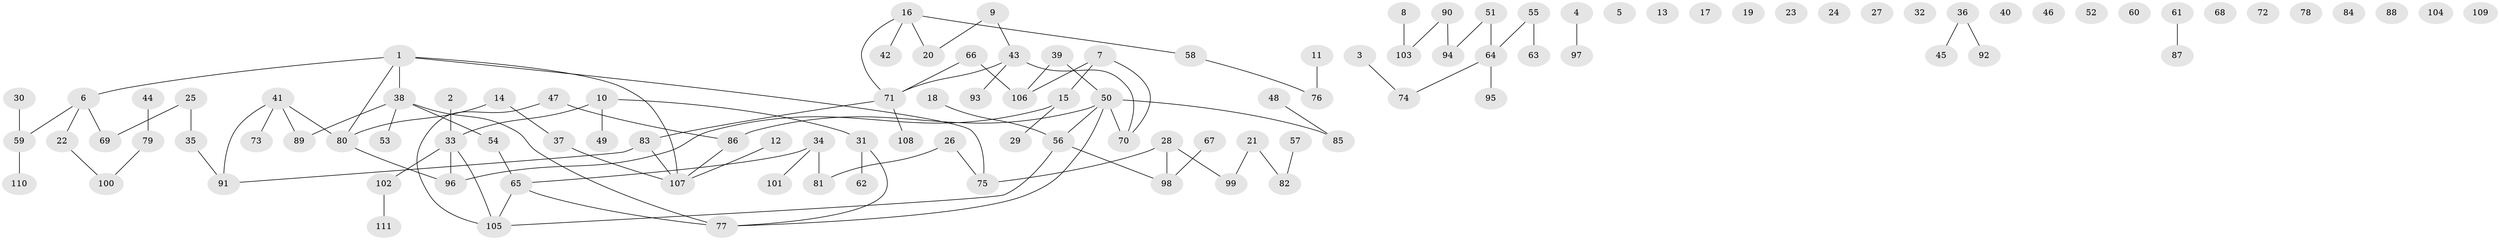// coarse degree distribution, {6: 0.05, 1: 0.3125, 0: 0.25, 5: 0.05, 4: 0.075, 2: 0.1875, 3: 0.0625, 8: 0.0125}
// Generated by graph-tools (version 1.1) at 2025/23/03/03/25 07:23:29]
// undirected, 111 vertices, 104 edges
graph export_dot {
graph [start="1"]
  node [color=gray90,style=filled];
  1;
  2;
  3;
  4;
  5;
  6;
  7;
  8;
  9;
  10;
  11;
  12;
  13;
  14;
  15;
  16;
  17;
  18;
  19;
  20;
  21;
  22;
  23;
  24;
  25;
  26;
  27;
  28;
  29;
  30;
  31;
  32;
  33;
  34;
  35;
  36;
  37;
  38;
  39;
  40;
  41;
  42;
  43;
  44;
  45;
  46;
  47;
  48;
  49;
  50;
  51;
  52;
  53;
  54;
  55;
  56;
  57;
  58;
  59;
  60;
  61;
  62;
  63;
  64;
  65;
  66;
  67;
  68;
  69;
  70;
  71;
  72;
  73;
  74;
  75;
  76;
  77;
  78;
  79;
  80;
  81;
  82;
  83;
  84;
  85;
  86;
  87;
  88;
  89;
  90;
  91;
  92;
  93;
  94;
  95;
  96;
  97;
  98;
  99;
  100;
  101;
  102;
  103;
  104;
  105;
  106;
  107;
  108;
  109;
  110;
  111;
  1 -- 6;
  1 -- 38;
  1 -- 75;
  1 -- 80;
  1 -- 107;
  2 -- 33;
  3 -- 74;
  4 -- 97;
  6 -- 22;
  6 -- 59;
  6 -- 69;
  7 -- 15;
  7 -- 70;
  7 -- 106;
  8 -- 103;
  9 -- 20;
  9 -- 43;
  10 -- 31;
  10 -- 33;
  10 -- 49;
  11 -- 76;
  12 -- 107;
  14 -- 37;
  14 -- 80;
  15 -- 29;
  15 -- 96;
  16 -- 20;
  16 -- 42;
  16 -- 58;
  16 -- 71;
  18 -- 56;
  21 -- 82;
  21 -- 99;
  22 -- 100;
  25 -- 35;
  25 -- 69;
  26 -- 75;
  26 -- 81;
  28 -- 75;
  28 -- 98;
  28 -- 99;
  30 -- 59;
  31 -- 62;
  31 -- 77;
  33 -- 96;
  33 -- 102;
  33 -- 105;
  34 -- 65;
  34 -- 81;
  34 -- 101;
  35 -- 91;
  36 -- 45;
  36 -- 92;
  37 -- 107;
  38 -- 53;
  38 -- 54;
  38 -- 77;
  38 -- 89;
  39 -- 50;
  39 -- 106;
  41 -- 73;
  41 -- 80;
  41 -- 89;
  41 -- 91;
  43 -- 70;
  43 -- 71;
  43 -- 93;
  44 -- 79;
  47 -- 86;
  47 -- 105;
  48 -- 85;
  50 -- 56;
  50 -- 70;
  50 -- 77;
  50 -- 85;
  50 -- 86;
  51 -- 64;
  51 -- 94;
  54 -- 65;
  55 -- 63;
  55 -- 64;
  56 -- 98;
  56 -- 105;
  57 -- 82;
  58 -- 76;
  59 -- 110;
  61 -- 87;
  64 -- 74;
  64 -- 95;
  65 -- 77;
  65 -- 105;
  66 -- 71;
  66 -- 106;
  67 -- 98;
  71 -- 83;
  71 -- 108;
  79 -- 100;
  80 -- 96;
  83 -- 91;
  83 -- 107;
  86 -- 107;
  90 -- 94;
  90 -- 103;
  102 -- 111;
}

